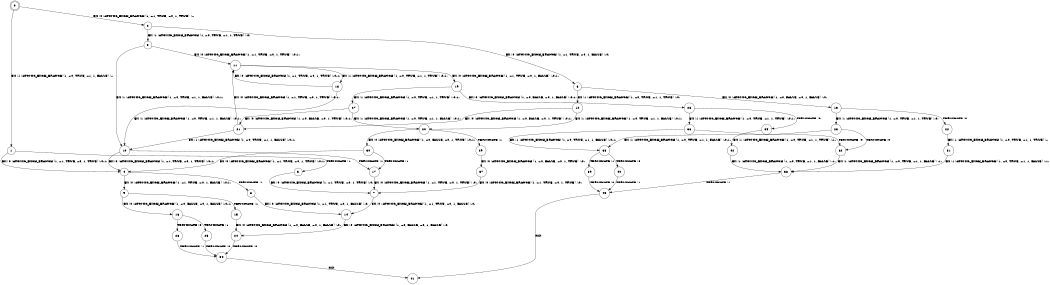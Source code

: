 digraph BCG {
size = "7, 10.5";
center = TRUE;
node [shape = circle];
0 [peripheries = 2];
0 -> 1 [label = "EX !1 !ATOMIC_EXCH_BRANCH (1, +0, TRUE, +1, 1, FALSE) !::"];
0 -> 2 [label = "EX !0 !ATOMIC_EXCH_BRANCH (1, +1, TRUE, +0, 1, TRUE) !::"];
1 -> 3 [label = "TERMINATE !1"];
1 -> 4 [label = "EX !0 !ATOMIC_EXCH_BRANCH (1, +1, TRUE, +0, 1, TRUE) !:0:1:"];
2 -> 5 [label = "EX !1 !ATOMIC_EXCH_BRANCH (1, +0, TRUE, +1, 1, TRUE) !:0:"];
2 -> 6 [label = "EX !0 !ATOMIC_EXCH_BRANCH (1, +1, TRUE, +0, 1, FALSE) !:0:"];
3 -> 7 [label = "EX !0 !ATOMIC_EXCH_BRANCH (1, +1, TRUE, +0, 1, TRUE) !:0:"];
4 -> 8 [label = "TERMINATE !1"];
4 -> 9 [label = "EX !0 !ATOMIC_EXCH_BRANCH (1, +1, TRUE, +0, 1, FALSE) !:0:1:"];
5 -> 10 [label = "EX !1 !ATOMIC_EXCH_BRANCH (1, +0, TRUE, +1, 1, FALSE) !:0:1:"];
5 -> 11 [label = "EX !0 !ATOMIC_EXCH_BRANCH (1, +1, TRUE, +0, 1, TRUE) !:0:1:"];
6 -> 12 [label = "EX !1 !ATOMIC_EXCH_BRANCH (1, +0, TRUE, +1, 1, TRUE) !:0:"];
6 -> 13 [label = "EX !0 !ATOMIC_EXCH_BRANCH (1, +0, FALSE, +0, 1, FALSE) !:0:"];
7 -> 14 [label = "EX !0 !ATOMIC_EXCH_BRANCH (1, +1, TRUE, +0, 1, FALSE) !:0:"];
8 -> 14 [label = "EX !0 !ATOMIC_EXCH_BRANCH (1, +1, TRUE, +0, 1, FALSE) !:0:"];
9 -> 15 [label = "TERMINATE !1"];
9 -> 16 [label = "EX !0 !ATOMIC_EXCH_BRANCH (1, +0, FALSE, +0, 1, FALSE) !:0:1:"];
10 -> 17 [label = "TERMINATE !1"];
10 -> 4 [label = "EX !0 !ATOMIC_EXCH_BRANCH (1, +1, TRUE, +0, 1, TRUE) !:0:1:"];
11 -> 18 [label = "EX !1 !ATOMIC_EXCH_BRANCH (1, +0, TRUE, +1, 1, TRUE) !:0:1:"];
11 -> 19 [label = "EX !0 !ATOMIC_EXCH_BRANCH (1, +1, TRUE, +0, 1, FALSE) !:0:1:"];
12 -> 20 [label = "EX !1 !ATOMIC_EXCH_BRANCH (1, +0, TRUE, +1, 1, FALSE) !:0:1:"];
12 -> 21 [label = "EX !0 !ATOMIC_EXCH_BRANCH (1, +0, FALSE, +0, 1, TRUE) !:0:1:"];
13 -> 22 [label = "TERMINATE !0"];
13 -> 23 [label = "EX !1 !ATOMIC_EXCH_BRANCH (1, +0, TRUE, +1, 1, TRUE) !:0:"];
14 -> 24 [label = "EX !0 !ATOMIC_EXCH_BRANCH (1, +0, FALSE, +0, 1, FALSE) !:0:"];
15 -> 24 [label = "EX !0 !ATOMIC_EXCH_BRANCH (1, +0, FALSE, +0, 1, FALSE) !:0:"];
16 -> 25 [label = "TERMINATE !1"];
16 -> 26 [label = "TERMINATE !0"];
17 -> 7 [label = "EX !0 !ATOMIC_EXCH_BRANCH (1, +1, TRUE, +0, 1, TRUE) !:0:"];
18 -> 10 [label = "EX !1 !ATOMIC_EXCH_BRANCH (1, +0, TRUE, +1, 1, FALSE) !:0:1:"];
18 -> 11 [label = "EX !0 !ATOMIC_EXCH_BRANCH (1, +1, TRUE, +0, 1, TRUE) !:0:1:"];
19 -> 27 [label = "EX !1 !ATOMIC_EXCH_BRANCH (1, +0, TRUE, +1, 1, TRUE) !:0:1:"];
19 -> 28 [label = "EX !0 !ATOMIC_EXCH_BRANCH (1, +0, FALSE, +0, 1, FALSE) !:0:1:"];
20 -> 29 [label = "TERMINATE !1"];
20 -> 30 [label = "EX !0 !ATOMIC_EXCH_BRANCH (1, +0, FALSE, +0, 1, TRUE) !:0:1:"];
21 -> 10 [label = "EX !1 !ATOMIC_EXCH_BRANCH (1, +0, TRUE, +1, 1, FALSE) !:0:1:"];
21 -> 11 [label = "EX !0 !ATOMIC_EXCH_BRANCH (1, +1, TRUE, +0, 1, TRUE) !:0:1:"];
22 -> 31 [label = "EX !1 !ATOMIC_EXCH_BRANCH (1, +0, TRUE, +1, 1, TRUE) !::"];
23 -> 32 [label = "TERMINATE !0"];
23 -> 33 [label = "EX !1 !ATOMIC_EXCH_BRANCH (1, +0, TRUE, +1, 1, FALSE) !:0:1:"];
24 -> 34 [label = "TERMINATE !0"];
25 -> 34 [label = "TERMINATE !0"];
26 -> 34 [label = "TERMINATE !1"];
27 -> 20 [label = "EX !1 !ATOMIC_EXCH_BRANCH (1, +0, TRUE, +1, 1, FALSE) !:0:1:"];
27 -> 21 [label = "EX !0 !ATOMIC_EXCH_BRANCH (1, +0, FALSE, +0, 1, TRUE) !:0:1:"];
28 -> 35 [label = "TERMINATE !0"];
28 -> 36 [label = "EX !1 !ATOMIC_EXCH_BRANCH (1, +0, TRUE, +1, 1, TRUE) !:0:1:"];
29 -> 37 [label = "EX !0 !ATOMIC_EXCH_BRANCH (1, +0, FALSE, +0, 1, TRUE) !:0:"];
30 -> 17 [label = "TERMINATE !1"];
30 -> 4 [label = "EX !0 !ATOMIC_EXCH_BRANCH (1, +1, TRUE, +0, 1, TRUE) !:0:1:"];
31 -> 38 [label = "EX !1 !ATOMIC_EXCH_BRANCH (1, +0, TRUE, +1, 1, FALSE) !:1:"];
32 -> 38 [label = "EX !1 !ATOMIC_EXCH_BRANCH (1, +0, TRUE, +1, 1, FALSE) !:1:"];
33 -> 39 [label = "TERMINATE !1"];
33 -> 40 [label = "TERMINATE !0"];
34 -> 41 [label = "exit"];
35 -> 42 [label = "EX !1 !ATOMIC_EXCH_BRANCH (1, +0, TRUE, +1, 1, TRUE) !:1:"];
36 -> 32 [label = "TERMINATE !0"];
36 -> 33 [label = "EX !1 !ATOMIC_EXCH_BRANCH (1, +0, TRUE, +1, 1, FALSE) !:0:1:"];
37 -> 7 [label = "EX !0 !ATOMIC_EXCH_BRANCH (1, +1, TRUE, +0, 1, TRUE) !:0:"];
38 -> 43 [label = "TERMINATE !1"];
39 -> 43 [label = "TERMINATE !0"];
40 -> 43 [label = "TERMINATE !1"];
42 -> 38 [label = "EX !1 !ATOMIC_EXCH_BRANCH (1, +0, TRUE, +1, 1, FALSE) !:1:"];
43 -> 41 [label = "exit"];
}
